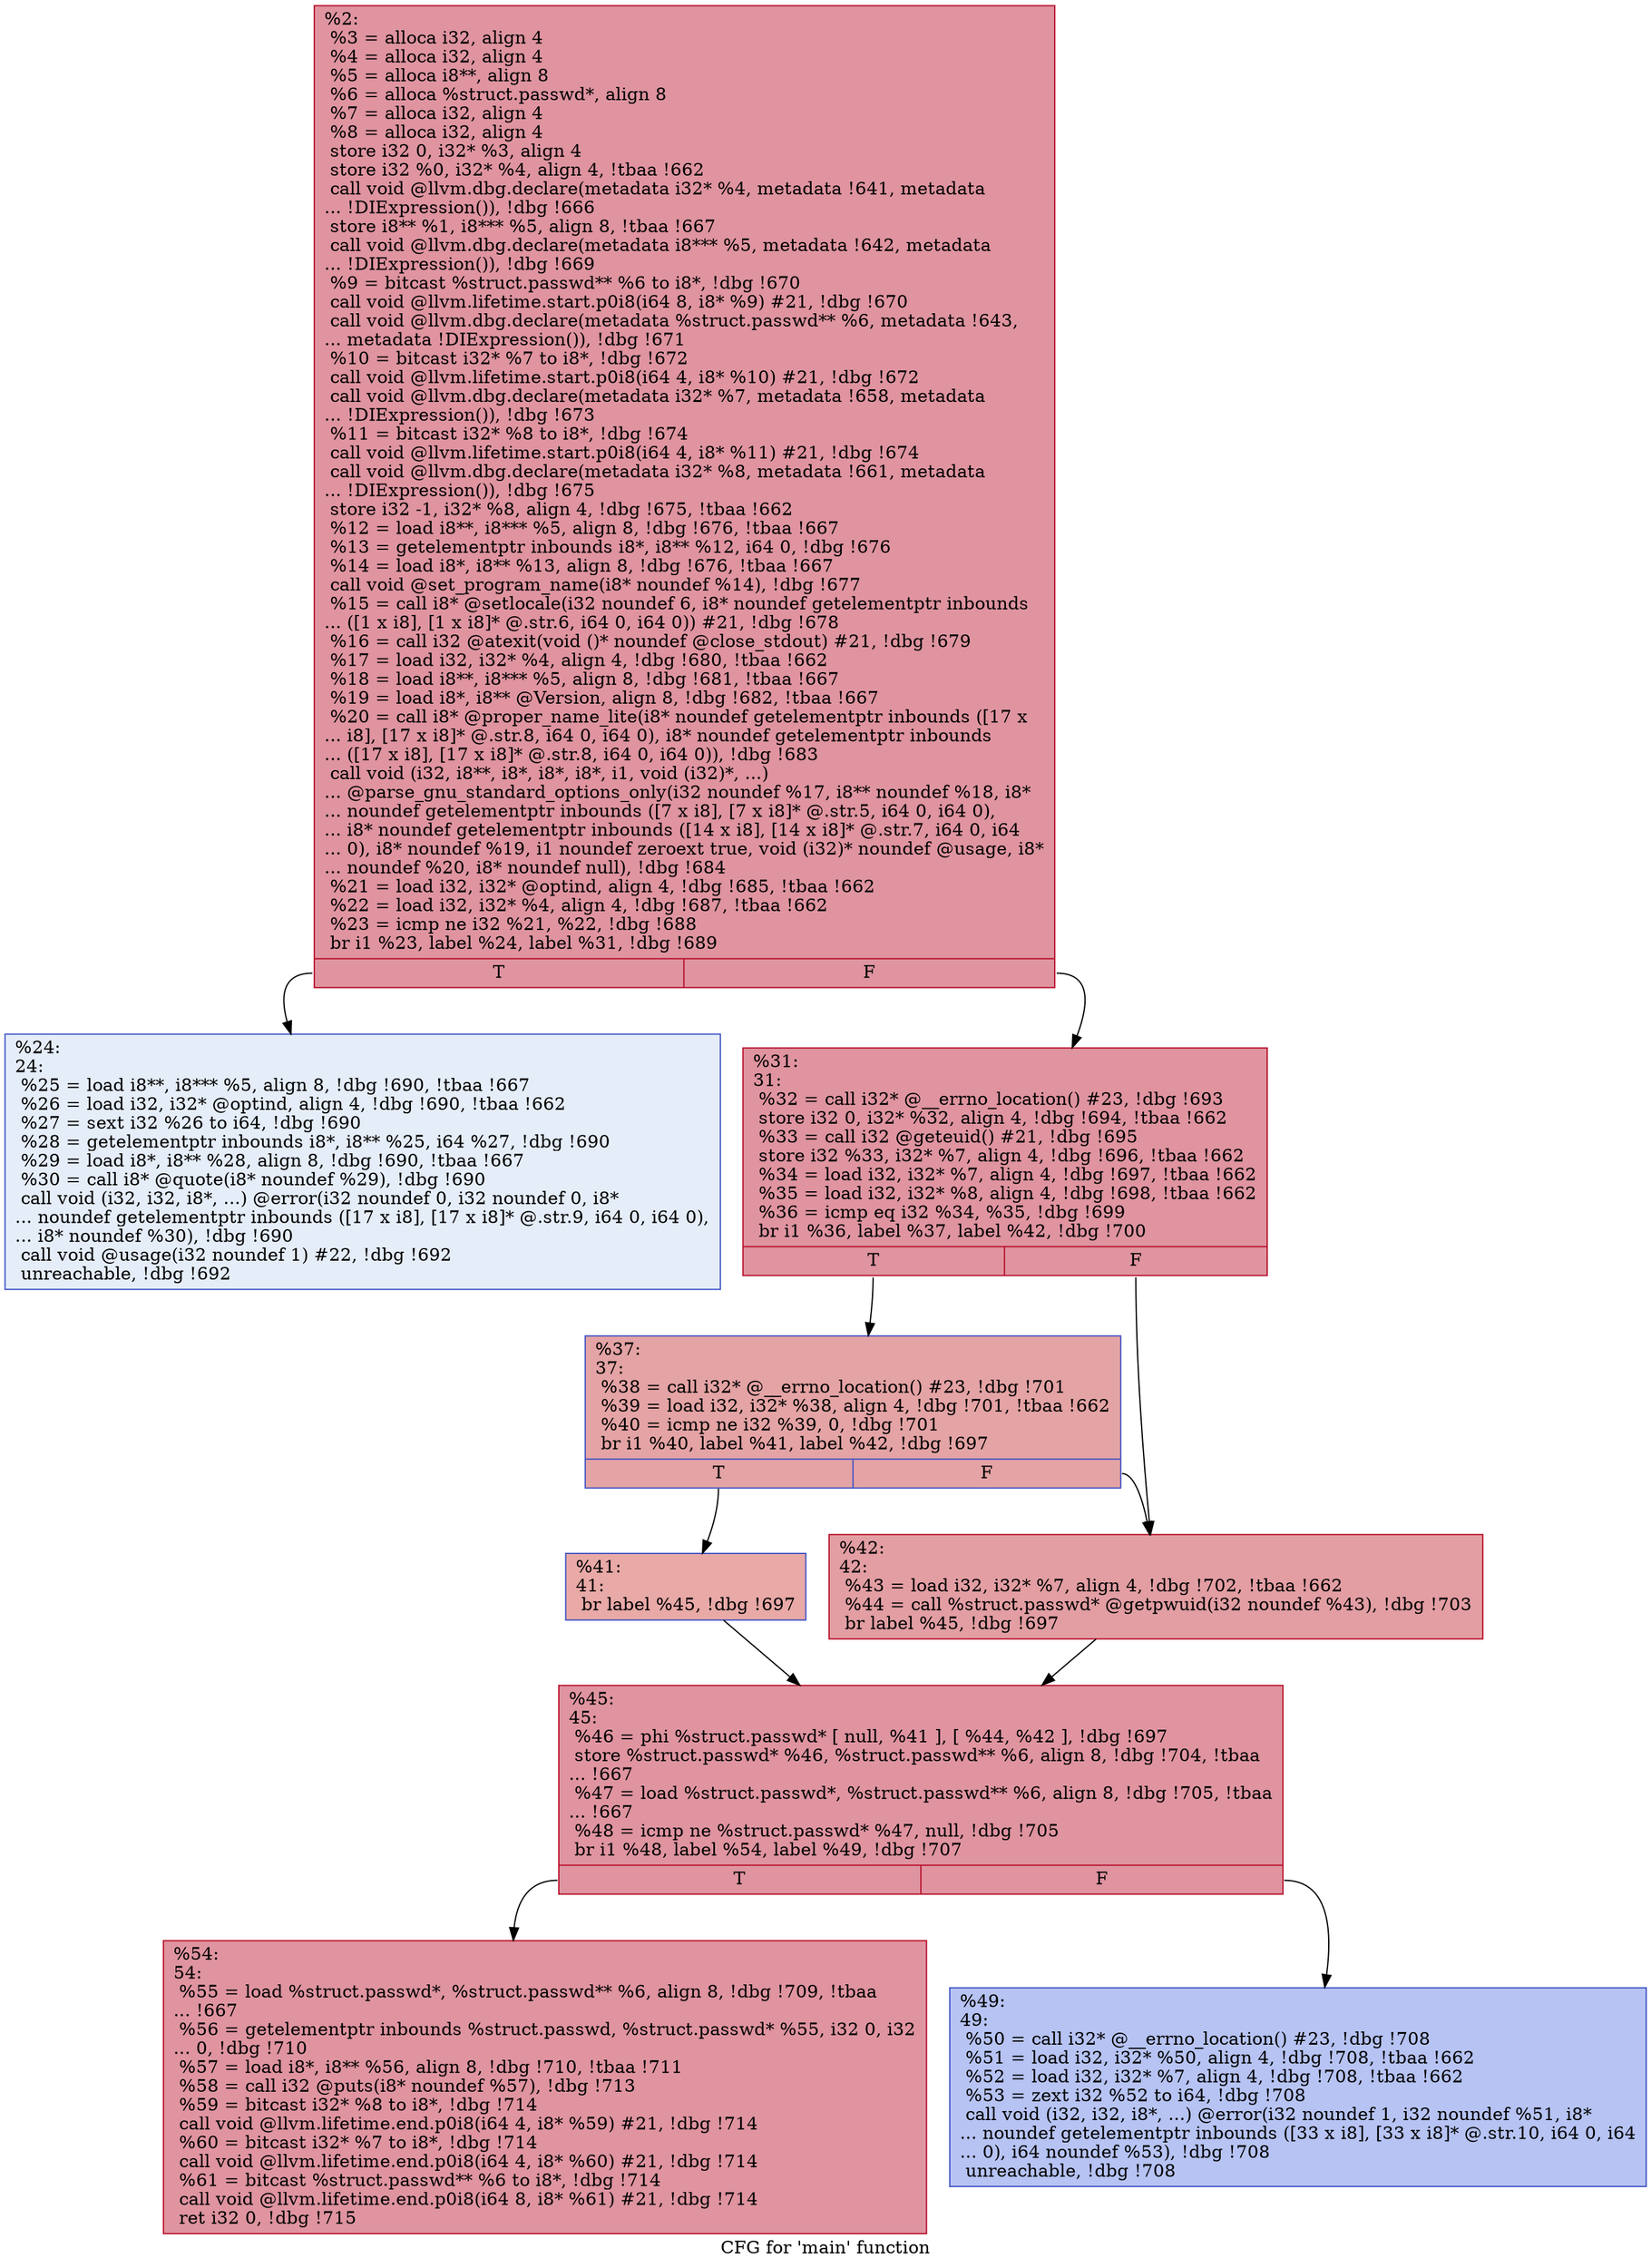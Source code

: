 digraph "CFG for 'main' function" {
	label="CFG for 'main' function";

	Node0x102c310 [shape=record,color="#b70d28ff", style=filled, fillcolor="#b70d2870",label="{%2:\l  %3 = alloca i32, align 4\l  %4 = alloca i32, align 4\l  %5 = alloca i8**, align 8\l  %6 = alloca %struct.passwd*, align 8\l  %7 = alloca i32, align 4\l  %8 = alloca i32, align 4\l  store i32 0, i32* %3, align 4\l  store i32 %0, i32* %4, align 4, !tbaa !662\l  call void @llvm.dbg.declare(metadata i32* %4, metadata !641, metadata\l... !DIExpression()), !dbg !666\l  store i8** %1, i8*** %5, align 8, !tbaa !667\l  call void @llvm.dbg.declare(metadata i8*** %5, metadata !642, metadata\l... !DIExpression()), !dbg !669\l  %9 = bitcast %struct.passwd** %6 to i8*, !dbg !670\l  call void @llvm.lifetime.start.p0i8(i64 8, i8* %9) #21, !dbg !670\l  call void @llvm.dbg.declare(metadata %struct.passwd** %6, metadata !643,\l... metadata !DIExpression()), !dbg !671\l  %10 = bitcast i32* %7 to i8*, !dbg !672\l  call void @llvm.lifetime.start.p0i8(i64 4, i8* %10) #21, !dbg !672\l  call void @llvm.dbg.declare(metadata i32* %7, metadata !658, metadata\l... !DIExpression()), !dbg !673\l  %11 = bitcast i32* %8 to i8*, !dbg !674\l  call void @llvm.lifetime.start.p0i8(i64 4, i8* %11) #21, !dbg !674\l  call void @llvm.dbg.declare(metadata i32* %8, metadata !661, metadata\l... !DIExpression()), !dbg !675\l  store i32 -1, i32* %8, align 4, !dbg !675, !tbaa !662\l  %12 = load i8**, i8*** %5, align 8, !dbg !676, !tbaa !667\l  %13 = getelementptr inbounds i8*, i8** %12, i64 0, !dbg !676\l  %14 = load i8*, i8** %13, align 8, !dbg !676, !tbaa !667\l  call void @set_program_name(i8* noundef %14), !dbg !677\l  %15 = call i8* @setlocale(i32 noundef 6, i8* noundef getelementptr inbounds\l... ([1 x i8], [1 x i8]* @.str.6, i64 0, i64 0)) #21, !dbg !678\l  %16 = call i32 @atexit(void ()* noundef @close_stdout) #21, !dbg !679\l  %17 = load i32, i32* %4, align 4, !dbg !680, !tbaa !662\l  %18 = load i8**, i8*** %5, align 8, !dbg !681, !tbaa !667\l  %19 = load i8*, i8** @Version, align 8, !dbg !682, !tbaa !667\l  %20 = call i8* @proper_name_lite(i8* noundef getelementptr inbounds ([17 x\l... i8], [17 x i8]* @.str.8, i64 0, i64 0), i8* noundef getelementptr inbounds\l... ([17 x i8], [17 x i8]* @.str.8, i64 0, i64 0)), !dbg !683\l  call void (i32, i8**, i8*, i8*, i8*, i1, void (i32)*, ...)\l... @parse_gnu_standard_options_only(i32 noundef %17, i8** noundef %18, i8*\l... noundef getelementptr inbounds ([7 x i8], [7 x i8]* @.str.5, i64 0, i64 0),\l... i8* noundef getelementptr inbounds ([14 x i8], [14 x i8]* @.str.7, i64 0, i64\l... 0), i8* noundef %19, i1 noundef zeroext true, void (i32)* noundef @usage, i8*\l... noundef %20, i8* noundef null), !dbg !684\l  %21 = load i32, i32* @optind, align 4, !dbg !685, !tbaa !662\l  %22 = load i32, i32* %4, align 4, !dbg !687, !tbaa !662\l  %23 = icmp ne i32 %21, %22, !dbg !688\l  br i1 %23, label %24, label %31, !dbg !689\l|{<s0>T|<s1>F}}"];
	Node0x102c310:s0 -> Node0x102c360;
	Node0x102c310:s1 -> Node0x102c3b0;
	Node0x102c360 [shape=record,color="#3d50c3ff", style=filled, fillcolor="#c5d6f270",label="{%24:\l24:                                               \l  %25 = load i8**, i8*** %5, align 8, !dbg !690, !tbaa !667\l  %26 = load i32, i32* @optind, align 4, !dbg !690, !tbaa !662\l  %27 = sext i32 %26 to i64, !dbg !690\l  %28 = getelementptr inbounds i8*, i8** %25, i64 %27, !dbg !690\l  %29 = load i8*, i8** %28, align 8, !dbg !690, !tbaa !667\l  %30 = call i8* @quote(i8* noundef %29), !dbg !690\l  call void (i32, i32, i8*, ...) @error(i32 noundef 0, i32 noundef 0, i8*\l... noundef getelementptr inbounds ([17 x i8], [17 x i8]* @.str.9, i64 0, i64 0),\l... i8* noundef %30), !dbg !690\l  call void @usage(i32 noundef 1) #22, !dbg !692\l  unreachable, !dbg !692\l}"];
	Node0x102c3b0 [shape=record,color="#b70d28ff", style=filled, fillcolor="#b70d2870",label="{%31:\l31:                                               \l  %32 = call i32* @__errno_location() #23, !dbg !693\l  store i32 0, i32* %32, align 4, !dbg !694, !tbaa !662\l  %33 = call i32 @geteuid() #21, !dbg !695\l  store i32 %33, i32* %7, align 4, !dbg !696, !tbaa !662\l  %34 = load i32, i32* %7, align 4, !dbg !697, !tbaa !662\l  %35 = load i32, i32* %8, align 4, !dbg !698, !tbaa !662\l  %36 = icmp eq i32 %34, %35, !dbg !699\l  br i1 %36, label %37, label %42, !dbg !700\l|{<s0>T|<s1>F}}"];
	Node0x102c3b0:s0 -> Node0x102c400;
	Node0x102c3b0:s1 -> Node0x102c4a0;
	Node0x102c400 [shape=record,color="#3d50c3ff", style=filled, fillcolor="#c32e3170",label="{%37:\l37:                                               \l  %38 = call i32* @__errno_location() #23, !dbg !701\l  %39 = load i32, i32* %38, align 4, !dbg !701, !tbaa !662\l  %40 = icmp ne i32 %39, 0, !dbg !701\l  br i1 %40, label %41, label %42, !dbg !697\l|{<s0>T|<s1>F}}"];
	Node0x102c400:s0 -> Node0x102c450;
	Node0x102c400:s1 -> Node0x102c4a0;
	Node0x102c450 [shape=record,color="#3d50c3ff", style=filled, fillcolor="#ca3b3770",label="{%41:\l41:                                               \l  br label %45, !dbg !697\l}"];
	Node0x102c450 -> Node0x102c4f0;
	Node0x102c4a0 [shape=record,color="#b70d28ff", style=filled, fillcolor="#be242e70",label="{%42:\l42:                                               \l  %43 = load i32, i32* %7, align 4, !dbg !702, !tbaa !662\l  %44 = call %struct.passwd* @getpwuid(i32 noundef %43), !dbg !703\l  br label %45, !dbg !697\l}"];
	Node0x102c4a0 -> Node0x102c4f0;
	Node0x102c4f0 [shape=record,color="#b70d28ff", style=filled, fillcolor="#b70d2870",label="{%45:\l45:                                               \l  %46 = phi %struct.passwd* [ null, %41 ], [ %44, %42 ], !dbg !697\l  store %struct.passwd* %46, %struct.passwd** %6, align 8, !dbg !704, !tbaa\l... !667\l  %47 = load %struct.passwd*, %struct.passwd** %6, align 8, !dbg !705, !tbaa\l... !667\l  %48 = icmp ne %struct.passwd* %47, null, !dbg !705\l  br i1 %48, label %54, label %49, !dbg !707\l|{<s0>T|<s1>F}}"];
	Node0x102c4f0:s0 -> Node0x102c590;
	Node0x102c4f0:s1 -> Node0x102c540;
	Node0x102c540 [shape=record,color="#3d50c3ff", style=filled, fillcolor="#5977e370",label="{%49:\l49:                                               \l  %50 = call i32* @__errno_location() #23, !dbg !708\l  %51 = load i32, i32* %50, align 4, !dbg !708, !tbaa !662\l  %52 = load i32, i32* %7, align 4, !dbg !708, !tbaa !662\l  %53 = zext i32 %52 to i64, !dbg !708\l  call void (i32, i32, i8*, ...) @error(i32 noundef 1, i32 noundef %51, i8*\l... noundef getelementptr inbounds ([33 x i8], [33 x i8]* @.str.10, i64 0, i64\l... 0), i64 noundef %53), !dbg !708\l  unreachable, !dbg !708\l}"];
	Node0x102c590 [shape=record,color="#b70d28ff", style=filled, fillcolor="#b70d2870",label="{%54:\l54:                                               \l  %55 = load %struct.passwd*, %struct.passwd** %6, align 8, !dbg !709, !tbaa\l... !667\l  %56 = getelementptr inbounds %struct.passwd, %struct.passwd* %55, i32 0, i32\l... 0, !dbg !710\l  %57 = load i8*, i8** %56, align 8, !dbg !710, !tbaa !711\l  %58 = call i32 @puts(i8* noundef %57), !dbg !713\l  %59 = bitcast i32* %8 to i8*, !dbg !714\l  call void @llvm.lifetime.end.p0i8(i64 4, i8* %59) #21, !dbg !714\l  %60 = bitcast i32* %7 to i8*, !dbg !714\l  call void @llvm.lifetime.end.p0i8(i64 4, i8* %60) #21, !dbg !714\l  %61 = bitcast %struct.passwd** %6 to i8*, !dbg !714\l  call void @llvm.lifetime.end.p0i8(i64 8, i8* %61) #21, !dbg !714\l  ret i32 0, !dbg !715\l}"];
}

